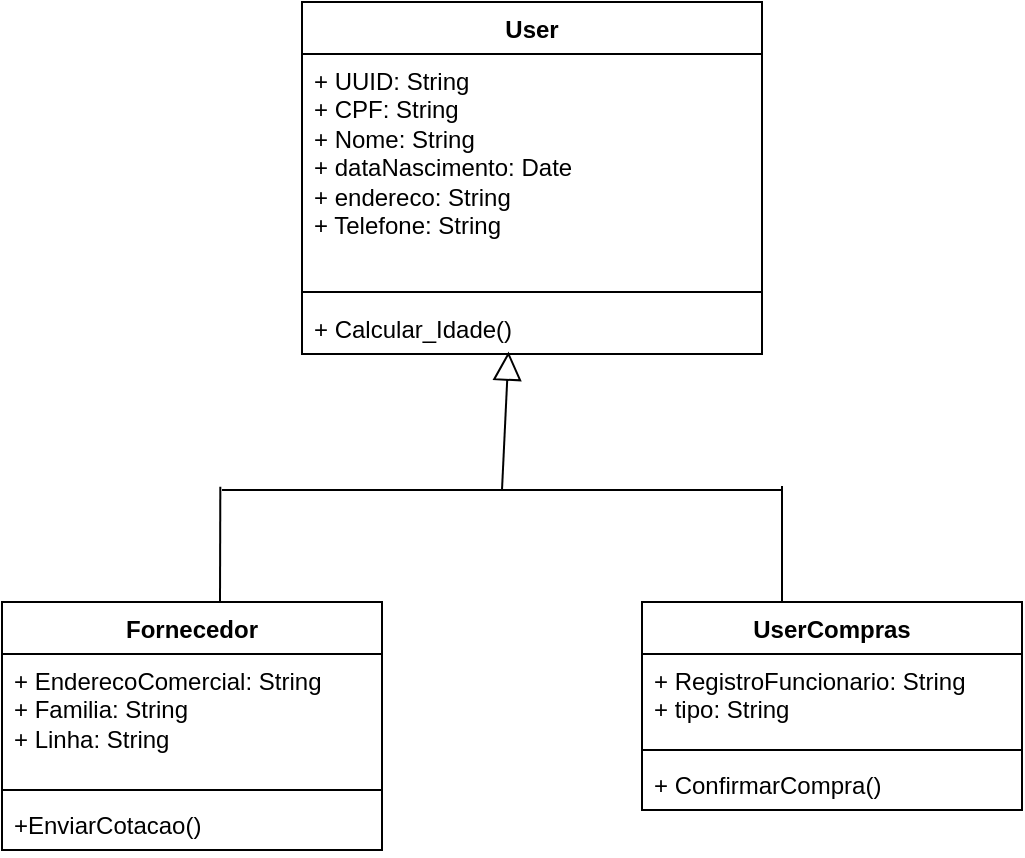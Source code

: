 <mxfile version="22.0.8" type="github">
  <diagram id="C5RBs43oDa-KdzZeNtuy" name="Page-1">
    <mxGraphModel dx="1167" dy="601" grid="1" gridSize="10" guides="1" tooltips="1" connect="1" arrows="1" fold="1" page="1" pageScale="1" pageWidth="1654" pageHeight="1169" background="#FFFFFF" math="0" shadow="0">
      <root>
        <mxCell id="WIyWlLk6GJQsqaUBKTNV-0" />
        <mxCell id="WIyWlLk6GJQsqaUBKTNV-1" parent="WIyWlLk6GJQsqaUBKTNV-0" />
        <mxCell id="4EW0FoZZysdQp16mMdRi-5" value="User" style="swimlane;fontStyle=1;align=center;verticalAlign=top;childLayout=stackLayout;horizontal=1;startSize=26;horizontalStack=0;resizeParent=1;resizeParentMax=0;resizeLast=0;collapsible=1;marginBottom=0;whiteSpace=wrap;html=1;swimlaneLine=1;fillColor=default;swimlaneFillColor=default;" vertex="1" parent="WIyWlLk6GJQsqaUBKTNV-1">
          <mxGeometry x="280" y="70" width="230" height="176" as="geometry">
            <mxRectangle x="254" y="70" width="70" height="30" as="alternateBounds" />
          </mxGeometry>
        </mxCell>
        <mxCell id="4EW0FoZZysdQp16mMdRi-6" value="+ UUID: String&lt;br&gt;+ CPF: String&lt;br style=&quot;border-color: var(--border-color);&quot;&gt;+ Nome: String&lt;br style=&quot;border-color: var(--border-color);&quot;&gt;+ dataNascimento: Date&lt;br style=&quot;border-color: var(--border-color);&quot;&gt;+ endereco: String&lt;br&gt;+ Telefone: String" style="text;strokeColor=none;fillColor=none;align=left;verticalAlign=top;spacingLeft=4;spacingRight=4;overflow=hidden;rotatable=0;points=[[0,0.5],[1,0.5]];portConstraint=eastwest;whiteSpace=wrap;html=1;" vertex="1" parent="4EW0FoZZysdQp16mMdRi-5">
          <mxGeometry y="26" width="230" height="114" as="geometry" />
        </mxCell>
        <mxCell id="4EW0FoZZysdQp16mMdRi-7" value="" style="line;strokeWidth=1;fillColor=none;align=left;verticalAlign=middle;spacingTop=-1;spacingLeft=3;spacingRight=3;rotatable=0;labelPosition=right;points=[];portConstraint=eastwest;strokeColor=default;shadow=0;perimeterSpacing=0;" vertex="1" parent="4EW0FoZZysdQp16mMdRi-5">
          <mxGeometry y="140" width="230" height="10" as="geometry" />
        </mxCell>
        <mxCell id="4EW0FoZZysdQp16mMdRi-12" value="+ Calcular_Idade()" style="text;strokeColor=none;fillColor=none;align=left;verticalAlign=top;spacingLeft=4;spacingRight=4;overflow=hidden;rotatable=0;points=[[0,0.5],[1,0.5]];portConstraint=eastwest;whiteSpace=wrap;html=1;" vertex="1" parent="4EW0FoZZysdQp16mMdRi-5">
          <mxGeometry y="150" width="230" height="26" as="geometry" />
        </mxCell>
        <mxCell id="4EW0FoZZysdQp16mMdRi-9" value="UserCompras" style="swimlane;fontStyle=1;align=center;verticalAlign=top;childLayout=stackLayout;horizontal=1;startSize=26;horizontalStack=0;resizeParent=1;resizeParentMax=0;resizeLast=0;collapsible=1;marginBottom=0;whiteSpace=wrap;html=1;fillColor=default;swimlaneFillColor=default;" vertex="1" parent="WIyWlLk6GJQsqaUBKTNV-1">
          <mxGeometry x="450" y="370" width="190" height="104" as="geometry" />
        </mxCell>
        <mxCell id="4EW0FoZZysdQp16mMdRi-10" value="+ RegistroFuncionario: String&lt;br&gt;+ tipo: String" style="text;strokeColor=none;fillColor=none;align=left;verticalAlign=top;spacingLeft=4;spacingRight=4;overflow=hidden;rotatable=0;points=[[0,0.5],[1,0.5]];portConstraint=eastwest;whiteSpace=wrap;html=1;" vertex="1" parent="4EW0FoZZysdQp16mMdRi-9">
          <mxGeometry y="26" width="190" height="44" as="geometry" />
        </mxCell>
        <mxCell id="4EW0FoZZysdQp16mMdRi-11" value="" style="line;strokeWidth=1;fillColor=none;align=left;verticalAlign=middle;spacingTop=-1;spacingLeft=3;spacingRight=3;rotatable=0;labelPosition=right;points=[];portConstraint=eastwest;strokeColor=inherit;" vertex="1" parent="4EW0FoZZysdQp16mMdRi-9">
          <mxGeometry y="70" width="190" height="8" as="geometry" />
        </mxCell>
        <mxCell id="4EW0FoZZysdQp16mMdRi-13" value="+ ConfirmarCompra()" style="text;strokeColor=none;fillColor=none;align=left;verticalAlign=top;spacingLeft=4;spacingRight=4;overflow=hidden;rotatable=0;points=[[0,0.5],[1,0.5]];portConstraint=eastwest;whiteSpace=wrap;html=1;" vertex="1" parent="4EW0FoZZysdQp16mMdRi-9">
          <mxGeometry y="78" width="190" height="26" as="geometry" />
        </mxCell>
        <mxCell id="4EW0FoZZysdQp16mMdRi-14" value="Fornecedor" style="swimlane;fontStyle=1;align=center;verticalAlign=top;childLayout=stackLayout;horizontal=1;startSize=26;horizontalStack=0;resizeParent=1;resizeParentMax=0;resizeLast=0;collapsible=1;marginBottom=0;whiteSpace=wrap;html=1;swimlaneFillColor=default;gradientColor=none;" vertex="1" parent="WIyWlLk6GJQsqaUBKTNV-1">
          <mxGeometry x="130" y="370" width="190" height="124" as="geometry" />
        </mxCell>
        <mxCell id="4EW0FoZZysdQp16mMdRi-15" value="+ EnderecoComercial: String&lt;br&gt;+ Familia: String&lt;br&gt;+ Linha: String" style="text;strokeColor=none;fillColor=none;align=left;verticalAlign=top;spacingLeft=4;spacingRight=4;overflow=hidden;rotatable=0;points=[[0,0.5],[1,0.5]];portConstraint=eastwest;whiteSpace=wrap;html=1;" vertex="1" parent="4EW0FoZZysdQp16mMdRi-14">
          <mxGeometry y="26" width="190" height="64" as="geometry" />
        </mxCell>
        <mxCell id="4EW0FoZZysdQp16mMdRi-16" value="" style="line;strokeWidth=1;fillColor=none;align=left;verticalAlign=middle;spacingTop=-1;spacingLeft=3;spacingRight=3;rotatable=0;labelPosition=right;points=[];portConstraint=eastwest;strokeColor=inherit;" vertex="1" parent="4EW0FoZZysdQp16mMdRi-14">
          <mxGeometry y="90" width="190" height="8" as="geometry" />
        </mxCell>
        <mxCell id="4EW0FoZZysdQp16mMdRi-17" value="+EnviarCotacao()" style="text;strokeColor=none;fillColor=none;align=left;verticalAlign=top;spacingLeft=4;spacingRight=4;overflow=hidden;rotatable=0;points=[[0,0.5],[1,0.5]];portConstraint=eastwest;whiteSpace=wrap;html=1;" vertex="1" parent="4EW0FoZZysdQp16mMdRi-14">
          <mxGeometry y="98" width="190" height="26" as="geometry" />
        </mxCell>
        <mxCell id="4EW0FoZZysdQp16mMdRi-21" value="" style="line;strokeWidth=1;fillColor=none;align=left;verticalAlign=middle;spacingTop=-1;spacingLeft=3;spacingRight=3;rotatable=0;labelPosition=right;points=[];portConstraint=eastwest;strokeColor=inherit;" vertex="1" parent="WIyWlLk6GJQsqaUBKTNV-1">
          <mxGeometry x="240" y="310" width="280" height="8" as="geometry" />
        </mxCell>
        <mxCell id="4EW0FoZZysdQp16mMdRi-25" value="" style="endArrow=none;html=1;rounded=0;entryX=-0.003;entryY=0.292;entryDx=0;entryDy=0;entryPerimeter=0;" edge="1" parent="WIyWlLk6GJQsqaUBKTNV-1" target="4EW0FoZZysdQp16mMdRi-21">
          <mxGeometry width="50" height="50" relative="1" as="geometry">
            <mxPoint x="239" y="370" as="sourcePoint" />
            <mxPoint x="270" y="330" as="targetPoint" />
          </mxGeometry>
        </mxCell>
        <mxCell id="4EW0FoZZysdQp16mMdRi-26" value="" style="endArrow=none;html=1;rounded=0;" edge="1" parent="WIyWlLk6GJQsqaUBKTNV-1">
          <mxGeometry width="50" height="50" relative="1" as="geometry">
            <mxPoint x="520" y="370" as="sourcePoint" />
            <mxPoint x="520" y="312" as="targetPoint" />
          </mxGeometry>
        </mxCell>
        <mxCell id="4EW0FoZZysdQp16mMdRi-27" value="" style="endArrow=block;endFill=0;html=1;rounded=0;endSize=12;entryX=0.449;entryY=0.953;entryDx=0;entryDy=0;entryPerimeter=0;" edge="1" parent="WIyWlLk6GJQsqaUBKTNV-1" target="4EW0FoZZysdQp16mMdRi-12">
          <mxGeometry width="160" relative="1" as="geometry">
            <mxPoint x="380" y="314" as="sourcePoint" />
            <mxPoint x="380" y="250" as="targetPoint" />
          </mxGeometry>
        </mxCell>
      </root>
    </mxGraphModel>
  </diagram>
</mxfile>
